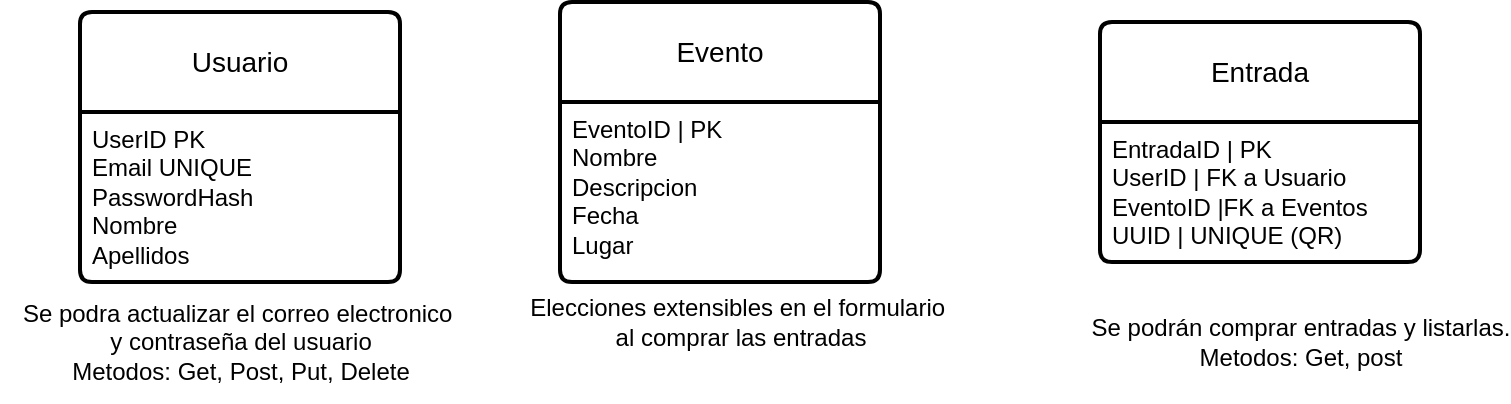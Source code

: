 <mxfile version="23.0.2" type="device">
  <diagram name="Página-1" id="FHciZqztbA-HMaa2nyYn">
    <mxGraphModel dx="1195" dy="697" grid="1" gridSize="10" guides="1" tooltips="1" connect="1" arrows="1" fold="1" page="1" pageScale="1" pageWidth="827" pageHeight="1169" math="0" shadow="0">
      <root>
        <mxCell id="0" />
        <mxCell id="1" parent="0" />
        <mxCell id="SK4cdpnV5knB0nuIWprD-5" value="Usuario" style="swimlane;childLayout=stackLayout;horizontal=1;startSize=50;horizontalStack=0;rounded=1;fontSize=14;fontStyle=0;strokeWidth=2;resizeParent=0;resizeLast=1;shadow=0;dashed=0;align=center;arcSize=4;whiteSpace=wrap;html=1;" parent="1" vertex="1">
          <mxGeometry x="70" y="145" width="160" height="135" as="geometry" />
        </mxCell>
        <mxCell id="SK4cdpnV5knB0nuIWprD-6" value="UserID PK&lt;br&gt;Email UNIQUE&lt;br&gt;PasswordHash&lt;br&gt;Nombre&lt;br&gt;Apellidos&lt;br&gt;" style="align=left;strokeColor=none;fillColor=none;spacingLeft=4;fontSize=12;verticalAlign=top;resizable=0;rotatable=0;part=1;html=1;" parent="SK4cdpnV5knB0nuIWprD-5" vertex="1">
          <mxGeometry y="50" width="160" height="85" as="geometry" />
        </mxCell>
        <mxCell id="SK4cdpnV5knB0nuIWprD-7" value="Entrada" style="swimlane;childLayout=stackLayout;horizontal=1;startSize=50;horizontalStack=0;rounded=1;fontSize=14;fontStyle=0;strokeWidth=2;resizeParent=0;resizeLast=1;shadow=0;dashed=0;align=center;arcSize=4;whiteSpace=wrap;html=1;" parent="1" vertex="1">
          <mxGeometry x="580" y="150" width="160" height="120" as="geometry" />
        </mxCell>
        <mxCell id="SK4cdpnV5knB0nuIWprD-8" value="EntradaID | PK&lt;br&gt;UserID | FK a Usuario&lt;br&gt;EventoID |FK a Eventos&lt;br&gt;UUID | UNIQUE (QR)&lt;br&gt;" style="align=left;strokeColor=none;fillColor=none;spacingLeft=4;fontSize=12;verticalAlign=top;resizable=0;rotatable=0;part=1;html=1;" parent="SK4cdpnV5knB0nuIWprD-7" vertex="1">
          <mxGeometry y="50" width="160" height="70" as="geometry" />
        </mxCell>
        <mxCell id="SK4cdpnV5knB0nuIWprD-13" value="Evento" style="swimlane;childLayout=stackLayout;horizontal=1;startSize=50;horizontalStack=0;rounded=1;fontSize=14;fontStyle=0;strokeWidth=2;resizeParent=0;resizeLast=1;shadow=0;dashed=0;align=center;arcSize=4;whiteSpace=wrap;html=1;" parent="1" vertex="1">
          <mxGeometry x="310" y="140" width="160" height="140" as="geometry" />
        </mxCell>
        <mxCell id="SK4cdpnV5knB0nuIWprD-14" value="EventoID | PK&lt;br&gt;Nombre&lt;br&gt;Descripcion&lt;br&gt;Fecha&lt;br&gt;Lugar&lt;br&gt;" style="align=left;strokeColor=none;fillColor=none;spacingLeft=4;fontSize=12;verticalAlign=top;resizable=0;rotatable=0;part=1;html=1;" parent="SK4cdpnV5knB0nuIWprD-13" vertex="1">
          <mxGeometry y="50" width="160" height="90" as="geometry" />
        </mxCell>
        <mxCell id="SK4cdpnV5knB0nuIWprD-16" value="Se podra actualizar el correo electronico&amp;nbsp;&lt;div&gt;y contraseña del usuario&lt;/div&gt;&lt;div&gt;Metodos: Get, Post, Put, Delete&lt;/div&gt;" style="text;html=1;align=center;verticalAlign=middle;resizable=0;points=[];autosize=1;strokeColor=none;fillColor=none;" parent="1" vertex="1">
          <mxGeometry x="30" y="280" width="240" height="60" as="geometry" />
        </mxCell>
        <mxCell id="SK4cdpnV5knB0nuIWprD-17" value="Se podrán comprar entradas y listarlas.&lt;div&gt;Metodos: Get, post&lt;/div&gt;" style="text;html=1;align=center;verticalAlign=middle;resizable=0;points=[];autosize=1;strokeColor=none;fillColor=none;" parent="1" vertex="1">
          <mxGeometry x="600" y="310" width="160" as="geometry" />
        </mxCell>
        <mxCell id="SK4cdpnV5knB0nuIWprD-18" value="Elecciones extensibles en el formulario&amp;nbsp;&lt;div&gt;al comprar las entradas&lt;/div&gt;" style="text;html=1;align=center;verticalAlign=middle;resizable=0;points=[];autosize=1;strokeColor=none;fillColor=none;" parent="1" vertex="1">
          <mxGeometry x="320" y="300" width="160" as="geometry" />
        </mxCell>
      </root>
    </mxGraphModel>
  </diagram>
</mxfile>
